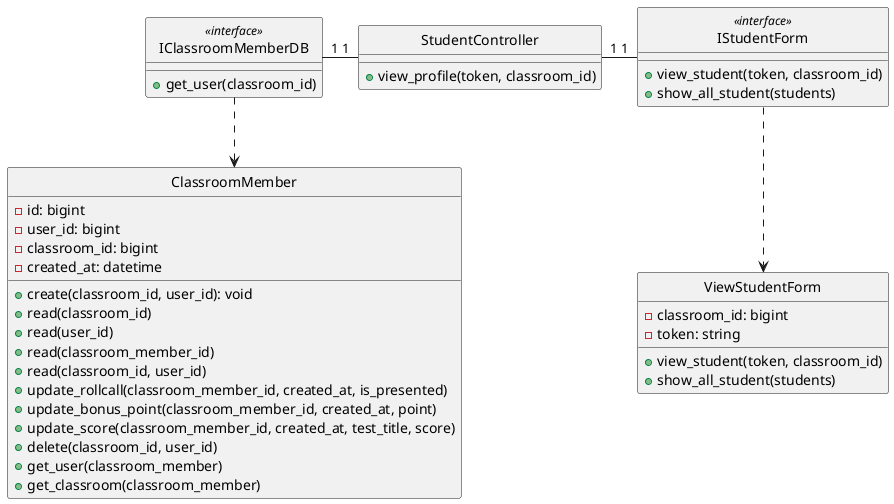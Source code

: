 @startuml addStudent

class ViewStudentForm {
    - classroom_id: bigint
    - token: string

    + view_student(token, classroom_id)
    + show_all_student(students)
}

class IStudentForm <<interface>> {
    + view_student(token, classroom_id)
    + show_all_student(students)
}

class StudentController {
    + view_profile(token, classroom_id)
}

class ClassroomMember {
    - id: bigint
    - user_id: bigint
    - classroom_id: bigint
    - created_at: datetime

    + create(classroom_id, user_id): void
    + read(classroom_id)
    + read(user_id)
    + read(classroom_member_id)
    + read(classroom_id, user_id)
    + update_rollcall(classroom_member_id, created_at, is_presented)
    + update_bonus_point(classroom_member_id, created_at, point)
    + update_score(classroom_member_id, created_at, test_title, score)
    + delete(classroom_id, user_id)
    + get_user(classroom_member)
    + get_classroom(classroom_member)
}

class IClassroomMemberDB <<interface>> {
    + get_user(classroom_id)
}

hide ViewStudentForm circle
hide IStudentForm <<interface>> circle
hide StudentController circle
hide IClassroomMemberDB <<interface>> circle
hide ClassroomMember circle


IStudentForm .down.> ViewStudentForm
IClassroomMemberDB .down.> ClassroomMember
IStudentForm "1"-left-"1" StudentController
StudentController "1"-left-"1" IClassroomMemberDB


@enduml
